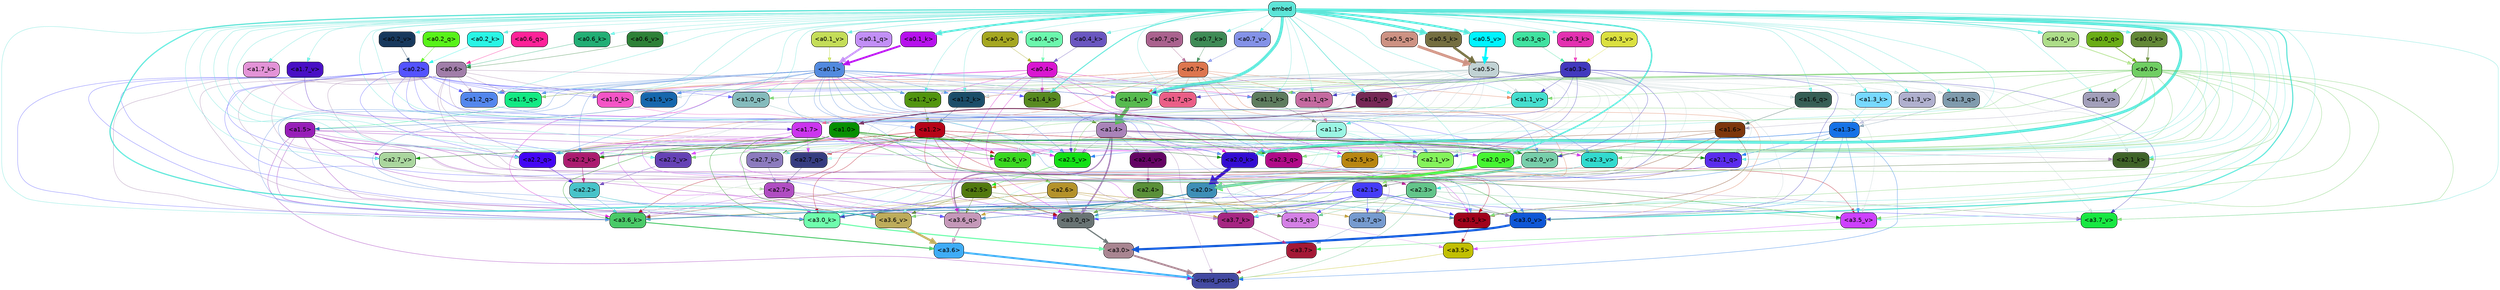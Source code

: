 strict digraph "" {
	graph [bgcolor=transparent,
		layout=dot,
		overlap=false,
		splines=true
	];
	"<a3.7>"	[color=black,
		fillcolor="#a41835",
		fontname=Helvetica,
		shape=box,
		style="filled, rounded"];
	"<resid_post>"	[color=black,
		fillcolor="#434aa2",
		fontname=Helvetica,
		shape=box,
		style="filled, rounded"];
	"<a3.7>" -> "<resid_post>"	[color="#a41835",
		penwidth=0.6239100098609924];
	"<a3.6>"	[color=black,
		fillcolor="#3facf6",
		fontname=Helvetica,
		shape=box,
		style="filled, rounded"];
	"<a3.6>" -> "<resid_post>"	[color="#3facf6",
		penwidth=4.569062113761902];
	"<a3.5>"	[color=black,
		fillcolor="#c1bf02",
		fontname=Helvetica,
		shape=box,
		style="filled, rounded"];
	"<a3.5>" -> "<resid_post>"	[color="#c1bf02",
		penwidth=0.6];
	"<a3.0>"	[color=black,
		fillcolor="#a98591",
		fontname=Helvetica,
		shape=box,
		style="filled, rounded"];
	"<a3.0>" -> "<resid_post>"	[color="#a98591",
		penwidth=4.283544182777405];
	"<a2.3>"	[color=black,
		fillcolor="#63c58a",
		fontname=Helvetica,
		shape=box,
		style="filled, rounded"];
	"<a2.3>" -> "<resid_post>"	[color="#63c58a",
		penwidth=0.6];
	"<a3.7_q>"	[color=black,
		fillcolor="#769bcf",
		fontname=Helvetica,
		shape=box,
		style="filled, rounded"];
	"<a2.3>" -> "<a3.7_q>"	[color="#63c58a",
		penwidth=0.6];
	"<a3.6_q>"	[color=black,
		fillcolor="#c598b9",
		fontname=Helvetica,
		shape=box,
		style="filled, rounded"];
	"<a2.3>" -> "<a3.6_q>"	[color="#63c58a",
		penwidth=0.6];
	"<a3.5_q>"	[color=black,
		fillcolor="#d480e5",
		fontname=Helvetica,
		shape=box,
		style="filled, rounded"];
	"<a2.3>" -> "<a3.5_q>"	[color="#63c58a",
		penwidth=0.6];
	"<a3.0_q>"	[color=black,
		fillcolor="#697474",
		fontname=Helvetica,
		shape=box,
		style="filled, rounded"];
	"<a2.3>" -> "<a3.0_q>"	[color="#63c58a",
		penwidth=0.6];
	"<a3.0_k>"	[color=black,
		fillcolor="#6efead",
		fontname=Helvetica,
		shape=box,
		style="filled, rounded"];
	"<a2.3>" -> "<a3.0_k>"	[color="#63c58a",
		penwidth=0.6];
	"<a3.6_v>"	[color=black,
		fillcolor="#bdac5b",
		fontname=Helvetica,
		shape=box,
		style="filled, rounded"];
	"<a2.3>" -> "<a3.6_v>"	[color="#63c58a",
		penwidth=0.6];
	"<a3.5_v>"	[color=black,
		fillcolor="#cd41fe",
		fontname=Helvetica,
		shape=box,
		style="filled, rounded"];
	"<a2.3>" -> "<a3.5_v>"	[color="#63c58a",
		penwidth=0.6];
	"<a3.0_v>"	[color=black,
		fillcolor="#0f57d6",
		fontname=Helvetica,
		shape=box,
		style="filled, rounded"];
	"<a2.3>" -> "<a3.0_v>"	[color="#63c58a",
		penwidth=0.6];
	"<a1.5>"	[color=black,
		fillcolor="#971eb8",
		fontname=Helvetica,
		shape=box,
		style="filled, rounded"];
	"<a1.5>" -> "<resid_post>"	[color="#971eb8",
		penwidth=0.6];
	"<a1.5>" -> "<a3.6_q>"	[color="#971eb8",
		penwidth=0.6];
	"<a1.5>" -> "<a3.5_q>"	[color="#971eb8",
		penwidth=0.6];
	"<a1.5>" -> "<a3.0_q>"	[color="#971eb8",
		penwidth=0.6];
	"<a3.6_k>"	[color=black,
		fillcolor="#4aca68",
		fontname=Helvetica,
		shape=box,
		style="filled, rounded"];
	"<a1.5>" -> "<a3.6_k>"	[color="#971eb8",
		penwidth=0.6];
	"<a1.5>" -> "<a3.0_k>"	[color="#971eb8",
		penwidth=0.6];
	"<a2.2_q>"	[color=black,
		fillcolor="#4307f4",
		fontname=Helvetica,
		shape=box,
		style="filled, rounded"];
	"<a1.5>" -> "<a2.2_q>"	[color="#971eb8",
		penwidth=0.6];
	"<a2.7_v>"	[color=black,
		fillcolor="#aad69e",
		fontname=Helvetica,
		shape=box,
		style="filled, rounded"];
	"<a1.5>" -> "<a2.7_v>"	[color="#971eb8",
		penwidth=0.6];
	"<a2.6_v>"	[color=black,
		fillcolor="#39d720",
		fontname=Helvetica,
		shape=box,
		style="filled, rounded"];
	"<a1.5>" -> "<a2.6_v>"	[color="#971eb8",
		penwidth=0.6];
	"<a2.1_v>"	[color=black,
		fillcolor="#84f35b",
		fontname=Helvetica,
		shape=box,
		style="filled, rounded"];
	"<a1.5>" -> "<a2.1_v>"	[color="#971eb8",
		penwidth=0.6];
	"<a1.4>"	[color=black,
		fillcolor="#a983b9",
		fontname=Helvetica,
		shape=box,
		style="filled, rounded"];
	"<a1.4>" -> "<resid_post>"	[color="#a983b9",
		penwidth=0.6];
	"<a1.4>" -> "<a3.7_q>"	[color="#a983b9",
		penwidth=0.6];
	"<a1.4>" -> "<a3.6_q>"	[color="#a983b9",
		penwidth=2.7536282539367676];
	"<a1.4>" -> "<a3.5_q>"	[color="#a983b9",
		penwidth=0.6];
	"<a1.4>" -> "<a3.0_q>"	[color="#a983b9",
		penwidth=3.3369133472442627];
	"<a2.3_q>"	[color=black,
		fillcolor="#b00a88",
		fontname=Helvetica,
		shape=box,
		style="filled, rounded"];
	"<a1.4>" -> "<a2.3_q>"	[color="#a983b9",
		penwidth=0.6];
	"<a1.4>" -> "<a2.2_q>"	[color="#a983b9",
		penwidth=0.6];
	"<a2.1_q>"	[color=black,
		fillcolor="#5a2ced",
		fontname=Helvetica,
		shape=box,
		style="filled, rounded"];
	"<a1.4>" -> "<a2.1_q>"	[color="#a983b9",
		penwidth=0.6];
	"<a2.0_q>"	[color=black,
		fillcolor="#45f531",
		fontname=Helvetica,
		shape=box,
		style="filled, rounded"];
	"<a1.4>" -> "<a2.0_q>"	[color="#a983b9",
		penwidth=0.6];
	"<a2.1_k>"	[color=black,
		fillcolor="#3f6328",
		fontname=Helvetica,
		shape=box,
		style="filled, rounded"];
	"<a1.4>" -> "<a2.1_k>"	[color="#a983b9",
		penwidth=0.6];
	"<a1.4>" -> "<a2.7_v>"	[color="#a983b9",
		penwidth=0.6];
	"<a1.4>" -> "<a2.6_v>"	[color="#a983b9",
		penwidth=0.6];
	"<a2.5_v>"	[color=black,
		fillcolor="#12e015",
		fontname=Helvetica,
		shape=box,
		style="filled, rounded"];
	"<a1.4>" -> "<a2.5_v>"	[color="#a983b9",
		penwidth=0.6];
	"<a2.4_v>"	[color=black,
		fillcolor="#640564",
		fontname=Helvetica,
		shape=box,
		style="filled, rounded"];
	"<a1.4>" -> "<a2.4_v>"	[color="#a983b9",
		penwidth=0.6];
	"<a1.4>" -> "<a2.1_v>"	[color="#a983b9",
		penwidth=0.6];
	"<a2.0_v>"	[color=black,
		fillcolor="#77ceaa",
		fontname=Helvetica,
		shape=box,
		style="filled, rounded"];
	"<a1.4>" -> "<a2.0_v>"	[color="#a983b9",
		penwidth=2.2818827629089355];
	"<a1.3>"	[color=black,
		fillcolor="#1672e6",
		fontname=Helvetica,
		shape=box,
		style="filled, rounded"];
	"<a1.3>" -> "<resid_post>"	[color="#1672e6",
		penwidth=0.6];
	"<a1.3>" -> "<a3.6_v>"	[color="#1672e6",
		penwidth=0.6];
	"<a1.3>" -> "<a3.5_v>"	[color="#1672e6",
		penwidth=0.6];
	"<a1.3>" -> "<a3.0_v>"	[color="#1672e6",
		penwidth=0.6];
	"<a1.3>" -> "<a2.2_q>"	[color="#1672e6",
		penwidth=0.6];
	"<a1.3>" -> "<a2.1_q>"	[color="#1672e6",
		penwidth=0.6];
	"<a2.2_k>"	[color=black,
		fillcolor="#ab1c6f",
		fontname=Helvetica,
		shape=box,
		style="filled, rounded"];
	"<a1.3>" -> "<a2.2_k>"	[color="#1672e6",
		penwidth=0.6];
	"<a1.3>" -> "<a2.5_v>"	[color="#1672e6",
		penwidth=0.6];
	"<a3.7_q>" -> "<a3.7>"	[color="#769bcf",
		penwidth=0.6];
	"<a3.6_q>" -> "<a3.6>"	[color="#c598b9",
		penwidth=2.0344843566417694];
	"<a3.5_q>" -> "<a3.5>"	[color="#d480e5",
		penwidth=0.6];
	"<a3.0_q>" -> "<a3.0>"	[color="#697474",
		penwidth=2.863015294075012];
	"<a3.7_k>"	[color=black,
		fillcolor="#a62682",
		fontname=Helvetica,
		shape=box,
		style="filled, rounded"];
	"<a3.7_k>" -> "<a3.7>"	[color="#a62682",
		penwidth=0.6];
	"<a3.6_k>" -> "<a3.6>"	[color="#4aca68",
		penwidth=2.1770318150520325];
	"<a3.5_k>"	[color=black,
		fillcolor="#a0031c",
		fontname=Helvetica,
		shape=box,
		style="filled, rounded"];
	"<a3.5_k>" -> "<a3.5>"	[color="#a0031c",
		penwidth=0.6];
	"<a3.0_k>" -> "<a3.0>"	[color="#6efead",
		penwidth=2.6323853135108948];
	"<a3.7_v>"	[color=black,
		fillcolor="#18e742",
		fontname=Helvetica,
		shape=box,
		style="filled, rounded"];
	"<a3.7_v>" -> "<a3.7>"	[color="#18e742",
		penwidth=0.6];
	"<a3.6_v>" -> "<a3.6>"	[color="#bdac5b",
		penwidth=4.972373723983765];
	"<a3.5_v>" -> "<a3.5>"	[color="#cd41fe",
		penwidth=0.6];
	"<a3.0_v>" -> "<a3.0>"	[color="#0f57d6",
		penwidth=5.1638524532318115];
	"<a2.6>"	[color=black,
		fillcolor="#b4922a",
		fontname=Helvetica,
		shape=box,
		style="filled, rounded"];
	"<a2.6>" -> "<a3.7_q>"	[color="#b4922a",
		penwidth=0.6];
	"<a2.6>" -> "<a3.6_q>"	[color="#b4922a",
		penwidth=0.6];
	"<a2.6>" -> "<a3.0_q>"	[color="#b4922a",
		penwidth=0.6];
	"<a2.6>" -> "<a3.7_k>"	[color="#b4922a",
		penwidth=0.6];
	"<a2.6>" -> "<a3.6_k>"	[color="#b4922a",
		penwidth=0.6];
	"<a2.6>" -> "<a3.5_k>"	[color="#b4922a",
		penwidth=0.6];
	"<a2.6>" -> "<a3.0_k>"	[color="#b4922a",
		penwidth=0.6];
	"<a2.1>"	[color=black,
		fillcolor="#453cf8",
		fontname=Helvetica,
		shape=box,
		style="filled, rounded"];
	"<a2.1>" -> "<a3.7_q>"	[color="#453cf8",
		penwidth=0.6];
	"<a2.1>" -> "<a3.6_q>"	[color="#453cf8",
		penwidth=0.6];
	"<a2.1>" -> "<a3.5_q>"	[color="#453cf8",
		penwidth=0.6];
	"<a2.1>" -> "<a3.0_q>"	[color="#453cf8",
		penwidth=0.6];
	"<a2.1>" -> "<a3.7_k>"	[color="#453cf8",
		penwidth=0.6];
	"<a2.1>" -> "<a3.6_k>"	[color="#453cf8",
		penwidth=0.6];
	"<a2.1>" -> "<a3.5_k>"	[color="#453cf8",
		penwidth=0.6];
	"<a2.1>" -> "<a3.0_k>"	[color="#453cf8",
		penwidth=0.6];
	"<a2.1>" -> "<a3.7_v>"	[color="#453cf8",
		penwidth=0.6];
	"<a2.1>" -> "<a3.6_v>"	[color="#453cf8",
		penwidth=0.6];
	"<a2.1>" -> "<a3.0_v>"	[color="#453cf8",
		penwidth=0.6];
	"<a2.7>"	[color=black,
		fillcolor="#b04dc2",
		fontname=Helvetica,
		shape=box,
		style="filled, rounded"];
	"<a2.7>" -> "<a3.6_q>"	[color="#b04dc2",
		penwidth=0.6];
	"<a2.7>" -> "<a3.0_q>"	[color="#b04dc2",
		penwidth=0.6];
	"<a2.7>" -> "<a3.6_k>"	[color="#b04dc2",
		penwidth=0.6];
	"<a2.7>" -> "<a3.0_k>"	[color="#b04dc2",
		penwidth=0.6];
	"<a2.7>" -> "<a3.6_v>"	[color="#b04dc2",
		penwidth=0.6];
	"<a2.5>"	[color=black,
		fillcolor="#51790e",
		fontname=Helvetica,
		shape=box,
		style="filled, rounded"];
	"<a2.5>" -> "<a3.6_q>"	[color="#51790e",
		penwidth=0.6];
	"<a2.5>" -> "<a3.0_q>"	[color="#51790e",
		penwidth=0.6];
	"<a2.5>" -> "<a3.0_k>"	[color="#51790e",
		penwidth=0.6];
	"<a2.5>" -> "<a3.6_v>"	[color="#51790e",
		penwidth=0.6];
	"<a2.5>" -> "<a3.0_v>"	[color="#51790e",
		penwidth=0.6];
	"<a2.0>"	[color=black,
		fillcolor="#3e8fb7",
		fontname=Helvetica,
		shape=box,
		style="filled, rounded"];
	"<a2.0>" -> "<a3.6_q>"	[color="#3e8fb7",
		penwidth=0.6];
	"<a2.0>" -> "<a3.0_q>"	[color="#3e8fb7",
		penwidth=0.6];
	"<a2.0>" -> "<a3.7_k>"	[color="#3e8fb7",
		penwidth=0.6];
	"<a2.0>" -> "<a3.6_k>"	[color="#3e8fb7",
		penwidth=1.7047871947288513];
	"<a2.0>" -> "<a3.5_k>"	[color="#3e8fb7",
		penwidth=0.6];
	"<a2.0>" -> "<a3.0_k>"	[color="#3e8fb7",
		penwidth=2.239806979894638];
	"<a1.1>"	[color=black,
		fillcolor="#9af5e3",
		fontname=Helvetica,
		shape=box,
		style="filled, rounded"];
	"<a1.1>" -> "<a3.6_q>"	[color="#9af5e3",
		penwidth=0.6];
	"<a1.1>" -> "<a3.0_q>"	[color="#9af5e3",
		penwidth=0.6];
	"<a1.1>" -> "<a3.0_k>"	[color="#9af5e3",
		penwidth=0.6];
	"<a1.1>" -> "<a3.6_v>"	[color="#9af5e3",
		penwidth=0.6];
	"<a2.7_q>"	[color=black,
		fillcolor="#363c80",
		fontname=Helvetica,
		shape=box,
		style="filled, rounded"];
	"<a1.1>" -> "<a2.7_q>"	[color="#9af5e3",
		penwidth=0.6];
	"<a2.5_k>"	[color=black,
		fillcolor="#b88611",
		fontname=Helvetica,
		shape=box,
		style="filled, rounded"];
	"<a1.1>" -> "<a2.5_k>"	[color="#9af5e3",
		penwidth=0.6];
	"<a2.0_k>"	[color=black,
		fillcolor="#330dd2",
		fontname=Helvetica,
		shape=box,
		style="filled, rounded"];
	"<a1.1>" -> "<a2.0_k>"	[color="#9af5e3",
		penwidth=0.6];
	"<a1.1>" -> "<a2.6_v>"	[color="#9af5e3",
		penwidth=0.6];
	"<a2.2_v>"	[color=black,
		fillcolor="#6542b5",
		fontname=Helvetica,
		shape=box,
		style="filled, rounded"];
	"<a1.1>" -> "<a2.2_v>"	[color="#9af5e3",
		penwidth=0.6];
	"<a1.1>" -> "<a2.1_v>"	[color="#9af5e3",
		penwidth=0.6];
	"<a1.1>" -> "<a2.0_v>"	[color="#9af5e3",
		penwidth=0.6];
	"<a0.4>"	[color=black,
		fillcolor="#d916d1",
		fontname=Helvetica,
		shape=box,
		style="filled, rounded"];
	"<a0.4>" -> "<a3.6_q>"	[color="#d916d1",
		penwidth=0.6];
	"<a0.4>" -> "<a3.0_q>"	[color="#d916d1",
		penwidth=0.6];
	"<a0.4>" -> "<a3.6_k>"	[color="#d916d1",
		penwidth=0.6];
	"<a0.4>" -> "<a2.5_k>"	[color="#d916d1",
		penwidth=0.6];
	"<a0.4>" -> "<a2.0_k>"	[color="#d916d1",
		penwidth=0.6];
	"<a1.4_k>"	[color=black,
		fillcolor="#588a20",
		fontname=Helvetica,
		shape=box,
		style="filled, rounded"];
	"<a0.4>" -> "<a1.4_k>"	[color="#d916d1",
		penwidth=0.6];
	"<a1.1_k>"	[color=black,
		fillcolor="#5e7c5e",
		fontname=Helvetica,
		shape=box,
		style="filled, rounded"];
	"<a0.4>" -> "<a1.1_k>"	[color="#d916d1",
		penwidth=0.6];
	"<a1.0_k>"	[color=black,
		fillcolor="#f454c6",
		fontname=Helvetica,
		shape=box,
		style="filled, rounded"];
	"<a0.4>" -> "<a1.0_k>"	[color="#d916d1",
		penwidth=0.6];
	"<a1.4_v>"	[color=black,
		fillcolor="#57bb4f",
		fontname=Helvetica,
		shape=box,
		style="filled, rounded"];
	"<a0.4>" -> "<a1.4_v>"	[color="#d916d1",
		penwidth=0.6];
	"<a1.2_v>"	[color=black,
		fillcolor="#52950f",
		fontname=Helvetica,
		shape=box,
		style="filled, rounded"];
	"<a0.4>" -> "<a1.2_v>"	[color="#d916d1",
		penwidth=0.6];
	"<a0.2>"	[color=black,
		fillcolor="#5453ff",
		fontname=Helvetica,
		shape=box,
		style="filled, rounded"];
	"<a0.2>" -> "<a3.6_q>"	[color="#5453ff",
		penwidth=0.6];
	"<a0.2>" -> "<a3.0_q>"	[color="#5453ff",
		penwidth=0.6];
	"<a0.2>" -> "<a3.6_k>"	[color="#5453ff",
		penwidth=0.6];
	"<a0.2>" -> "<a3.0_k>"	[color="#5453ff",
		penwidth=0.6];
	"<a0.2>" -> "<a2.2_q>"	[color="#5453ff",
		penwidth=0.6];
	"<a0.2>" -> "<a2.2_k>"	[color="#5453ff",
		penwidth=0.6];
	"<a0.2>" -> "<a2.0_k>"	[color="#5453ff",
		penwidth=0.6];
	"<a0.2>" -> "<a2.7_v>"	[color="#5453ff",
		penwidth=0.6];
	"<a0.2>" -> "<a2.1_v>"	[color="#5453ff",
		penwidth=0.6];
	"<a0.2>" -> "<a2.0_v>"	[color="#5453ff",
		penwidth=0.6];
	"<a1.5_q>"	[color=black,
		fillcolor="#13e984",
		fontname=Helvetica,
		shape=box,
		style="filled, rounded"];
	"<a0.2>" -> "<a1.5_q>"	[color="#5453ff",
		penwidth=0.6];
	"<a1.2_q>"	[color=black,
		fillcolor="#5387ed",
		fontname=Helvetica,
		shape=box,
		style="filled, rounded"];
	"<a0.2>" -> "<a1.2_q>"	[color="#5453ff",
		penwidth=0.6];
	"<a1.0_q>"	[color=black,
		fillcolor="#84bbbc",
		fontname=Helvetica,
		shape=box,
		style="filled, rounded"];
	"<a0.2>" -> "<a1.0_q>"	[color="#5453ff",
		penwidth=0.6];
	"<a0.2>" -> "<a1.4_k>"	[color="#5453ff",
		penwidth=0.6];
	"<a0.2>" -> "<a1.0_k>"	[color="#5453ff",
		penwidth=0.6];
	"<a0.2>" -> "<a1.4_v>"	[color="#5453ff",
		penwidth=0.6];
	"<a2.4>"	[color=black,
		fillcolor="#5a9039",
		fontname=Helvetica,
		shape=box,
		style="filled, rounded"];
	"<a2.4>" -> "<a3.5_q>"	[color="#5a9039",
		penwidth=0.6];
	"<a2.4>" -> "<a3.0_q>"	[color="#5a9039",
		penwidth=0.6];
	"<a1.2>"	[color=black,
		fillcolor="#b60418",
		fontname=Helvetica,
		shape=box,
		style="filled, rounded"];
	"<a1.2>" -> "<a3.0_q>"	[color="#b60418",
		penwidth=0.6];
	"<a1.2>" -> "<a3.6_k>"	[color="#b60418",
		penwidth=0.6];
	"<a1.2>" -> "<a3.5_k>"	[color="#b60418",
		penwidth=0.6];
	"<a1.2>" -> "<a3.0_k>"	[color="#b60418",
		penwidth=0.6];
	"<a1.2>" -> "<a3.5_v>"	[color="#b60418",
		penwidth=0.6];
	"<a1.2>" -> "<a2.7_q>"	[color="#b60418",
		penwidth=0.6];
	"<a1.2>" -> "<a2.2_q>"	[color="#b60418",
		penwidth=0.6];
	"<a1.2>" -> "<a2.2_k>"	[color="#b60418",
		penwidth=0.6];
	"<a1.2>" -> "<a2.6_v>"	[color="#b60418",
		penwidth=0.6];
	"<a1.2>" -> "<a2.5_v>"	[color="#b60418",
		penwidth=0.6];
	"<a2.3_v>"	[color=black,
		fillcolor="#32dace",
		fontname=Helvetica,
		shape=box,
		style="filled, rounded"];
	"<a1.2>" -> "<a2.3_v>"	[color="#b60418",
		penwidth=0.6];
	"<a1.2>" -> "<a2.0_v>"	[color="#b60418",
		penwidth=0.6];
	"<a1.7>"	[color=black,
		fillcolor="#cb35ee",
		fontname=Helvetica,
		shape=box,
		style="filled, rounded"];
	"<a1.7>" -> "<a3.7_k>"	[color="#cb35ee",
		penwidth=0.6];
	"<a1.7>" -> "<a3.5_k>"	[color="#cb35ee",
		penwidth=0.6];
	"<a1.7>" -> "<a3.6_v>"	[color="#cb35ee",
		penwidth=0.6];
	"<a1.7>" -> "<a2.7_q>"	[color="#cb35ee",
		penwidth=0.6];
	"<a1.7>" -> "<a2.2_q>"	[color="#cb35ee",
		penwidth=0.6];
	"<a1.7>" -> "<a2.0_q>"	[color="#cb35ee",
		penwidth=0.6];
	"<a1.7>" -> "<a2.2_k>"	[color="#cb35ee",
		penwidth=0.6];
	"<a1.7>" -> "<a2.0_k>"	[color="#cb35ee",
		penwidth=0.6];
	"<a1.7>" -> "<a2.5_v>"	[color="#cb35ee",
		penwidth=0.6];
	"<a1.7>" -> "<a2.3_v>"	[color="#cb35ee",
		penwidth=0.6];
	"<a1.7>" -> "<a2.2_v>"	[color="#cb35ee",
		penwidth=0.6];
	"<a0.7>"	[color=black,
		fillcolor="#dd764f",
		fontname=Helvetica,
		shape=box,
		style="filled, rounded"];
	"<a0.7>" -> "<a3.7_k>"	[color="#dd764f",
		penwidth=0.6];
	"<a0.7>" -> "<a3.0_v>"	[color="#dd764f",
		penwidth=0.6];
	"<a0.7>" -> "<a2.3_q>"	[color="#dd764f",
		penwidth=0.6];
	"<a0.7>" -> "<a2.2_q>"	[color="#dd764f",
		penwidth=0.6];
	"<a1.7_q>"	[color=black,
		fillcolor="#ea5e87",
		fontname=Helvetica,
		shape=box,
		style="filled, rounded"];
	"<a0.7>" -> "<a1.7_q>"	[color="#dd764f",
		penwidth=0.6];
	"<a0.7>" -> "<a1.5_q>"	[color="#dd764f",
		penwidth=0.6];
	"<a1.1_q>"	[color=black,
		fillcolor="#c56aa0",
		fontname=Helvetica,
		shape=box,
		style="filled, rounded"];
	"<a0.7>" -> "<a1.1_q>"	[color="#dd764f",
		penwidth=0.6];
	"<a1.2_k>"	[color=black,
		fillcolor="#1b4d69",
		fontname=Helvetica,
		shape=box,
		style="filled, rounded"];
	"<a0.7>" -> "<a1.2_k>"	[color="#dd764f",
		penwidth=0.6];
	"<a0.7>" -> "<a1.0_k>"	[color="#dd764f",
		penwidth=0.6];
	"<a0.7>" -> "<a1.4_v>"	[color="#dd764f",
		penwidth=0.6];
	"<a1.1_v>"	[color=black,
		fillcolor="#45dece",
		fontname=Helvetica,
		shape=box,
		style="filled, rounded"];
	"<a0.7>" -> "<a1.1_v>"	[color="#dd764f",
		penwidth=0.6];
	"<a0.6>"	[color=black,
		fillcolor="#a17ea9",
		fontname=Helvetica,
		shape=box,
		style="filled, rounded"];
	"<a0.6>" -> "<a3.7_k>"	[color="#a17ea9",
		penwidth=0.6];
	"<a0.6>" -> "<a3.6_k>"	[color="#a17ea9",
		penwidth=0.6];
	"<a0.6>" -> "<a3.0_k>"	[color="#a17ea9",
		penwidth=0.6];
	"<a0.6>" -> "<a3.7_v>"	[color="#a17ea9",
		penwidth=0.6];
	"<a0.6>" -> "<a3.6_v>"	[color="#a17ea9",
		penwidth=0.6];
	"<a0.6>" -> "<a3.0_v>"	[color="#a17ea9",
		penwidth=0.6];
	"<a0.6>" -> "<a2.3_q>"	[color="#a17ea9",
		penwidth=0.6];
	"<a0.6>" -> "<a2.2_q>"	[color="#a17ea9",
		penwidth=0.6];
	"<a0.6>" -> "<a1.5_q>"	[color="#a17ea9",
		penwidth=0.6];
	"<a0.6>" -> "<a1.2_q>"	[color="#a17ea9",
		penwidth=0.6];
	"<a0.6>" -> "<a1.0_k>"	[color="#a17ea9",
		penwidth=0.6];
	"<a0.6>" -> "<a1.4_v>"	[color="#a17ea9",
		penwidth=0.6];
	embed	[color=black,
		fillcolor="#5de5d8",
		fontname=Helvetica,
		shape=box,
		style="filled, rounded"];
	embed -> "<a3.7_k>"	[color="#5de5d8",
		penwidth=0.6];
	embed -> "<a3.6_k>"	[color="#5de5d8",
		penwidth=0.6];
	embed -> "<a3.5_k>"	[color="#5de5d8",
		penwidth=0.6];
	embed -> "<a3.0_k>"	[color="#5de5d8",
		penwidth=0.6];
	embed -> "<a3.7_v>"	[color="#5de5d8",
		penwidth=0.6];
	embed -> "<a3.6_v>"	[color="#5de5d8",
		penwidth=2.7369276881217957];
	embed -> "<a3.5_v>"	[color="#5de5d8",
		penwidth=0.6];
	embed -> "<a3.0_v>"	[color="#5de5d8",
		penwidth=2.5778204202651978];
	embed -> "<a2.7_q>"	[color="#5de5d8",
		penwidth=0.6];
	embed -> "<a2.3_q>"	[color="#5de5d8",
		penwidth=0.6];
	embed -> "<a2.2_q>"	[color="#5de5d8",
		penwidth=0.6];
	embed -> "<a2.1_q>"	[color="#5de5d8",
		penwidth=0.6];
	embed -> "<a2.0_q>"	[color="#5de5d8",
		penwidth=3.459219217300415];
	embed -> "<a2.5_k>"	[color="#5de5d8",
		penwidth=0.6];
	embed -> "<a2.2_k>"	[color="#5de5d8",
		penwidth=0.6363201141357422];
	embed -> "<a2.1_k>"	[color="#5de5d8",
		penwidth=0.6];
	embed -> "<a2.0_k>"	[color="#5de5d8",
		penwidth=6.407642982900143];
	embed -> "<a2.7_v>"	[color="#5de5d8",
		penwidth=0.6];
	embed -> "<a2.6_v>"	[color="#5de5d8",
		penwidth=0.6];
	embed -> "<a2.5_v>"	[color="#5de5d8",
		penwidth=0.6];
	embed -> "<a2.3_v>"	[color="#5de5d8",
		penwidth=0.6];
	embed -> "<a2.2_v>"	[color="#5de5d8",
		penwidth=0.6175012588500977];
	embed -> "<a2.1_v>"	[color="#5de5d8",
		penwidth=0.6];
	embed -> "<a2.0_v>"	[color="#5de5d8",
		penwidth=0.6];
	embed -> "<a1.7_q>"	[color="#5de5d8",
		penwidth=0.6];
	"<a1.6_q>"	[color=black,
		fillcolor="#365e55",
		fontname=Helvetica,
		shape=box,
		style="filled, rounded"];
	embed -> "<a1.6_q>"	[color="#5de5d8",
		penwidth=0.6];
	embed -> "<a1.5_q>"	[color="#5de5d8",
		penwidth=0.6186923980712891];
	"<a1.3_q>"	[color=black,
		fillcolor="#7f9bad",
		fontname=Helvetica,
		shape=box,
		style="filled, rounded"];
	embed -> "<a1.3_q>"	[color="#5de5d8",
		penwidth=0.6];
	embed -> "<a1.2_q>"	[color="#5de5d8",
		penwidth=0.6];
	embed -> "<a1.1_q>"	[color="#5de5d8",
		penwidth=0.6];
	embed -> "<a1.0_q>"	[color="#5de5d8",
		penwidth=0.6];
	"<a1.7_k>"	[color=black,
		fillcolor="#e393d7",
		fontname=Helvetica,
		shape=box,
		style="filled, rounded"];
	embed -> "<a1.7_k>"	[color="#5de5d8",
		penwidth=0.6];
	embed -> "<a1.4_k>"	[color="#5de5d8",
		penwidth=2.1454997062683105];
	"<a1.3_k>"	[color=black,
		fillcolor="#77d9ff",
		fontname=Helvetica,
		shape=box,
		style="filled, rounded"];
	embed -> "<a1.3_k>"	[color="#5de5d8",
		penwidth=0.6];
	embed -> "<a1.2_k>"	[color="#5de5d8",
		penwidth=0.6];
	embed -> "<a1.1_k>"	[color="#5de5d8",
		penwidth=0.6];
	embed -> "<a1.0_k>"	[color="#5de5d8",
		penwidth=0.6];
	"<a1.7_v>"	[color=black,
		fillcolor="#490fc5",
		fontname=Helvetica,
		shape=box,
		style="filled, rounded"];
	embed -> "<a1.7_v>"	[color="#5de5d8",
		penwidth=0.6];
	"<a1.6_v>"	[color=black,
		fillcolor="#a29fba",
		fontname=Helvetica,
		shape=box,
		style="filled, rounded"];
	embed -> "<a1.6_v>"	[color="#5de5d8",
		penwidth=0.6];
	"<a1.5_v>"	[color=black,
		fillcolor="#1667ad",
		fontname=Helvetica,
		shape=box,
		style="filled, rounded"];
	embed -> "<a1.5_v>"	[color="#5de5d8",
		penwidth=0.6];
	embed -> "<a1.4_v>"	[color="#5de5d8",
		penwidth=6.860090345144272];
	"<a1.3_v>"	[color=black,
		fillcolor="#b0b0ce",
		fontname=Helvetica,
		shape=box,
		style="filled, rounded"];
	embed -> "<a1.3_v>"	[color="#5de5d8",
		penwidth=0.6];
	embed -> "<a1.2_v>"	[color="#5de5d8",
		penwidth=0.6];
	embed -> "<a1.1_v>"	[color="#5de5d8",
		penwidth=0.6];
	"<a1.0_v>"	[color=black,
		fillcolor="#762856",
		fontname=Helvetica,
		shape=box,
		style="filled, rounded"];
	embed -> "<a1.0_v>"	[color="#5de5d8",
		penwidth=1.2940821647644043];
	"<a0.7_k>"	[color=black,
		fillcolor="#3e8b56",
		fontname=Helvetica,
		shape=box,
		style="filled, rounded"];
	embed -> "<a0.7_k>"	[color="#5de5d8",
		penwidth=0.6];
	"<a0.6_k>"	[color=black,
		fillcolor="#22ae75",
		fontname=Helvetica,
		shape=box,
		style="filled, rounded"];
	embed -> "<a0.6_k>"	[color="#5de5d8",
		penwidth=0.6];
	"<a0.5_k>"	[color=black,
		fillcolor="#746e40",
		fontname=Helvetica,
		shape=box,
		style="filled, rounded"];
	embed -> "<a0.5_k>"	[color="#5de5d8",
		penwidth=5.6277079582214355];
	"<a0.4_k>"	[color=black,
		fillcolor="#6a56c0",
		fontname=Helvetica,
		shape=box,
		style="filled, rounded"];
	embed -> "<a0.4_k>"	[color="#5de5d8",
		penwidth=0.6];
	"<a0.3_k>"	[color=black,
		fillcolor="#e330b0",
		fontname=Helvetica,
		shape=box,
		style="filled, rounded"];
	embed -> "<a0.3_k>"	[color="#5de5d8",
		penwidth=0.6];
	"<a0.2_k>"	[color=black,
		fillcolor="#29f5e5",
		fontname=Helvetica,
		shape=box,
		style="filled, rounded"];
	embed -> "<a0.2_k>"	[color="#5de5d8",
		penwidth=0.6036472320556641];
	"<a0.1_k>"	[color=black,
		fillcolor="#b611ec",
		fontname=Helvetica,
		shape=box,
		style="filled, rounded"];
	embed -> "<a0.1_k>"	[color="#5de5d8",
		penwidth=4.451653957366943];
	"<a0.0_k>"	[color=black,
		fillcolor="#638837",
		fontname=Helvetica,
		shape=box,
		style="filled, rounded"];
	embed -> "<a0.0_k>"	[color="#5de5d8",
		penwidth=1.1249923706054688];
	"<a0.7_v>"	[color=black,
		fillcolor="#8492e7",
		fontname=Helvetica,
		shape=box,
		style="filled, rounded"];
	embed -> "<a0.7_v>"	[color="#5de5d8",
		penwidth=0.6];
	"<a0.6_v>"	[color=black,
		fillcolor="#2d8137",
		fontname=Helvetica,
		shape=box,
		style="filled, rounded"];
	embed -> "<a0.6_v>"	[color="#5de5d8",
		penwidth=0.6];
	"<a0.5_v>"	[color=black,
		fillcolor="#00f3ff",
		fontname=Helvetica,
		shape=box,
		style="filled, rounded"];
	embed -> "<a0.5_v>"	[color="#5de5d8",
		penwidth=4.899768829345703];
	"<a0.4_v>"	[color=black,
		fillcolor="#a5a721",
		fontname=Helvetica,
		shape=box,
		style="filled, rounded"];
	embed -> "<a0.4_v>"	[color="#5de5d8",
		penwidth=0.6];
	"<a0.3_v>"	[color=black,
		fillcolor="#dbe040",
		fontname=Helvetica,
		shape=box,
		style="filled, rounded"];
	embed -> "<a0.3_v>"	[color="#5de5d8",
		penwidth=0.6];
	"<a0.2_v>"	[color=black,
		fillcolor="#17385c",
		fontname=Helvetica,
		shape=box,
		style="filled, rounded"];
	embed -> "<a0.2_v>"	[color="#5de5d8",
		penwidth=0.6];
	"<a0.1_v>"	[color=black,
		fillcolor="#c4dd58",
		fontname=Helvetica,
		shape=box,
		style="filled, rounded"];
	embed -> "<a0.1_v>"	[color="#5de5d8",
		penwidth=0.8765974044799805];
	"<a0.0_v>"	[color=black,
		fillcolor="#addd89",
		fontname=Helvetica,
		shape=box,
		style="filled, rounded"];
	embed -> "<a0.0_v>"	[color="#5de5d8",
		penwidth=1.6807727813720703];
	"<a2.2>"	[color=black,
		fillcolor="#48c3c9",
		fontname=Helvetica,
		shape=box,
		style="filled, rounded"];
	"<a2.2>" -> "<a3.6_k>"	[color="#48c3c9",
		penwidth=0.6];
	"<a2.2>" -> "<a3.0_k>"	[color="#48c3c9",
		penwidth=0.6];
	"<a2.2>" -> "<a3.6_v>"	[color="#48c3c9",
		penwidth=0.6];
	"<a1.6>"	[color=black,
		fillcolor="#7d360c",
		fontname=Helvetica,
		shape=box,
		style="filled, rounded"];
	"<a1.6>" -> "<a3.6_k>"	[color="#7d360c",
		penwidth=0.6];
	"<a1.6>" -> "<a3.5_k>"	[color="#7d360c",
		penwidth=0.6];
	"<a1.6>" -> "<a3.6_v>"	[color="#7d360c",
		penwidth=0.6];
	"<a1.6>" -> "<a2.0_k>"	[color="#7d360c",
		penwidth=0.6];
	"<a1.6>" -> "<a2.0_v>"	[color="#7d360c",
		penwidth=0.6];
	"<a1.0>"	[color=black,
		fillcolor="#078f01",
		fontname=Helvetica,
		shape=box,
		style="filled, rounded"];
	"<a1.0>" -> "<a3.6_k>"	[color="#078f01",
		penwidth=0.6];
	"<a1.0>" -> "<a3.0_k>"	[color="#078f01",
		penwidth=0.6];
	"<a1.0>" -> "<a3.6_v>"	[color="#078f01",
		penwidth=0.6];
	"<a1.0>" -> "<a3.5_v>"	[color="#078f01",
		penwidth=0.6];
	"<a1.0>" -> "<a3.0_v>"	[color="#078f01",
		penwidth=0.6];
	"<a1.0>" -> "<a2.3_q>"	[color="#078f01",
		penwidth=0.6];
	"<a1.0>" -> "<a2.2_q>"	[color="#078f01",
		penwidth=0.6];
	"<a1.0>" -> "<a2.1_q>"	[color="#078f01",
		penwidth=0.6];
	"<a2.7_k>"	[color=black,
		fillcolor="#8c7bbe",
		fontname=Helvetica,
		shape=box,
		style="filled, rounded"];
	"<a1.0>" -> "<a2.7_k>"	[color="#078f01",
		penwidth=0.6];
	"<a1.0>" -> "<a2.2_k>"	[color="#078f01",
		penwidth=0.6];
	"<a1.0>" -> "<a2.0_k>"	[color="#078f01",
		penwidth=0.6];
	"<a1.0>" -> "<a2.7_v>"	[color="#078f01",
		penwidth=0.6];
	"<a1.0>" -> "<a2.6_v>"	[color="#078f01",
		penwidth=0.6];
	"<a1.0>" -> "<a2.0_v>"	[color="#078f01",
		penwidth=1.2978954315185547];
	"<a0.5>"	[color=black,
		fillcolor="#c1d2d4",
		fontname=Helvetica,
		shape=box,
		style="filled, rounded"];
	"<a0.5>" -> "<a3.6_k>"	[color="#c1d2d4",
		penwidth=0.6];
	"<a0.5>" -> "<a3.7_v>"	[color="#c1d2d4",
		penwidth=0.6];
	"<a0.5>" -> "<a3.6_v>"	[color="#c1d2d4",
		penwidth=0.6];
	"<a0.5>" -> "<a3.5_v>"	[color="#c1d2d4",
		penwidth=0.6];
	"<a0.5>" -> "<a3.0_v>"	[color="#c1d2d4",
		penwidth=0.6];
	"<a0.5>" -> "<a2.7_q>"	[color="#c1d2d4",
		penwidth=0.6];
	"<a0.5>" -> "<a2.3_q>"	[color="#c1d2d4",
		penwidth=0.6];
	"<a0.5>" -> "<a2.2_q>"	[color="#c1d2d4",
		penwidth=0.6];
	"<a0.5>" -> "<a2.1_q>"	[color="#c1d2d4",
		penwidth=0.6];
	"<a0.5>" -> "<a2.0_q>"	[color="#c1d2d4",
		penwidth=0.6];
	"<a0.5>" -> "<a2.7_k>"	[color="#c1d2d4",
		penwidth=0.6];
	"<a0.5>" -> "<a2.5_k>"	[color="#c1d2d4",
		penwidth=0.6];
	"<a0.5>" -> "<a2.2_k>"	[color="#c1d2d4",
		penwidth=0.6];
	"<a0.5>" -> "<a2.1_k>"	[color="#c1d2d4",
		penwidth=0.6];
	"<a0.5>" -> "<a2.0_k>"	[color="#c1d2d4",
		penwidth=0.7721366882324219];
	"<a0.5>" -> "<a2.6_v>"	[color="#c1d2d4",
		penwidth=0.6];
	"<a0.5>" -> "<a2.3_v>"	[color="#c1d2d4",
		penwidth=0.6];
	"<a0.5>" -> "<a2.1_v>"	[color="#c1d2d4",
		penwidth=0.6];
	"<a0.5>" -> "<a2.0_v>"	[color="#c1d2d4",
		penwidth=0.6];
	"<a0.5>" -> "<a1.6_q>"	[color="#c1d2d4",
		penwidth=0.6];
	"<a0.5>" -> "<a1.3_q>"	[color="#c1d2d4",
		penwidth=0.6];
	"<a0.5>" -> "<a1.2_q>"	[color="#c1d2d4",
		penwidth=0.6];
	"<a0.5>" -> "<a1.1_q>"	[color="#c1d2d4",
		penwidth=0.6];
	"<a0.5>" -> "<a1.0_q>"	[color="#c1d2d4",
		penwidth=0.6];
	"<a0.5>" -> "<a1.3_k>"	[color="#c1d2d4",
		penwidth=0.6];
	"<a0.5>" -> "<a1.2_k>"	[color="#c1d2d4",
		penwidth=0.6];
	"<a0.5>" -> "<a1.1_k>"	[color="#c1d2d4",
		penwidth=0.6];
	"<a0.5>" -> "<a1.0_k>"	[color="#c1d2d4",
		penwidth=0.6];
	"<a0.5>" -> "<a1.5_v>"	[color="#c1d2d4",
		penwidth=0.6];
	"<a0.5>" -> "<a1.4_v>"	[color="#c1d2d4",
		penwidth=1.0206317901611328];
	"<a0.5>" -> "<a1.3_v>"	[color="#c1d2d4",
		penwidth=0.6];
	"<a0.5>" -> "<a1.2_v>"	[color="#c1d2d4",
		penwidth=0.6];
	"<a0.5>" -> "<a1.1_v>"	[color="#c1d2d4",
		penwidth=0.6];
	"<a0.5>" -> "<a1.0_v>"	[color="#c1d2d4",
		penwidth=0.6];
	"<a0.1>"	[color=black,
		fillcolor="#528adf",
		fontname=Helvetica,
		shape=box,
		style="filled, rounded"];
	"<a0.1>" -> "<a3.6_k>"	[color="#528adf",
		penwidth=0.6];
	"<a0.1>" -> "<a3.5_k>"	[color="#528adf",
		penwidth=0.6];
	"<a0.1>" -> "<a3.0_k>"	[color="#528adf",
		penwidth=0.6];
	"<a0.1>" -> "<a3.6_v>"	[color="#528adf",
		penwidth=0.6];
	"<a0.1>" -> "<a3.0_v>"	[color="#528adf",
		penwidth=0.6];
	"<a0.1>" -> "<a2.3_q>"	[color="#528adf",
		penwidth=0.6];
	"<a0.1>" -> "<a2.2_q>"	[color="#528adf",
		penwidth=0.6];
	"<a0.1>" -> "<a2.2_k>"	[color="#528adf",
		penwidth=0.6];
	"<a0.1>" -> "<a2.0_k>"	[color="#528adf",
		penwidth=0.6];
	"<a0.1>" -> "<a2.5_v>"	[color="#528adf",
		penwidth=0.6];
	"<a0.1>" -> "<a2.3_v>"	[color="#528adf",
		penwidth=0.6];
	"<a0.1>" -> "<a2.1_v>"	[color="#528adf",
		penwidth=0.6];
	"<a0.1>" -> "<a2.0_v>"	[color="#528adf",
		penwidth=0.6];
	"<a0.1>" -> "<a1.5_q>"	[color="#528adf",
		penwidth=0.6];
	"<a0.1>" -> "<a1.2_q>"	[color="#528adf",
		penwidth=0.6];
	"<a0.1>" -> "<a1.1_q>"	[color="#528adf",
		penwidth=0.6];
	"<a0.1>" -> "<a1.2_k>"	[color="#528adf",
		penwidth=0.6];
	"<a0.1>" -> "<a1.1_k>"	[color="#528adf",
		penwidth=0.6];
	"<a0.1>" -> "<a1.5_v>"	[color="#528adf",
		penwidth=0.6];
	"<a0.1>" -> "<a1.4_v>"	[color="#528adf",
		penwidth=0.6];
	"<a0.1>" -> "<a1.2_v>"	[color="#528adf",
		penwidth=0.6];
	"<a0.1>" -> "<a1.0_v>"	[color="#528adf",
		penwidth=0.6];
	"<a0.0>"	[color=black,
		fillcolor="#70ce63",
		fontname=Helvetica,
		shape=box,
		style="filled, rounded"];
	"<a0.0>" -> "<a3.5_k>"	[color="#70ce63",
		penwidth=0.6];
	"<a0.0>" -> "<a3.7_v>"	[color="#70ce63",
		penwidth=0.6];
	"<a0.0>" -> "<a3.6_v>"	[color="#70ce63",
		penwidth=0.6];
	"<a0.0>" -> "<a3.5_v>"	[color="#70ce63",
		penwidth=0.6];
	"<a0.0>" -> "<a3.0_v>"	[color="#70ce63",
		penwidth=0.6];
	"<a0.0>" -> "<a2.3_q>"	[color="#70ce63",
		penwidth=0.6];
	"<a0.0>" -> "<a2.0_q>"	[color="#70ce63",
		penwidth=0.6];
	"<a0.0>" -> "<a2.5_k>"	[color="#70ce63",
		penwidth=0.6];
	"<a0.0>" -> "<a2.1_k>"	[color="#70ce63",
		penwidth=0.6];
	"<a0.0>" -> "<a2.0_k>"	[color="#70ce63",
		penwidth=0.6];
	"<a0.0>" -> "<a2.5_v>"	[color="#70ce63",
		penwidth=0.6];
	"<a0.0>" -> "<a2.3_v>"	[color="#70ce63",
		penwidth=0.6];
	"<a0.0>" -> "<a2.2_v>"	[color="#70ce63",
		penwidth=0.6];
	"<a0.0>" -> "<a2.0_v>"	[color="#70ce63",
		penwidth=0.6];
	"<a0.0>" -> "<a1.5_q>"	[color="#70ce63",
		penwidth=0.6];
	"<a0.0>" -> "<a1.0_q>"	[color="#70ce63",
		penwidth=0.6];
	"<a0.0>" -> "<a1.1_k>"	[color="#70ce63",
		penwidth=0.6];
	"<a0.0>" -> "<a1.6_v>"	[color="#70ce63",
		penwidth=0.6];
	"<a0.0>" -> "<a1.4_v>"	[color="#70ce63",
		penwidth=0.6];
	"<a0.0>" -> "<a1.1_v>"	[color="#70ce63",
		penwidth=0.6];
	"<a0.3>"	[color=black,
		fillcolor="#4239be",
		fontname=Helvetica,
		shape=box,
		style="filled, rounded"];
	"<a0.3>" -> "<a3.0_k>"	[color="#4239be",
		penwidth=0.6];
	"<a0.3>" -> "<a3.7_v>"	[color="#4239be",
		penwidth=0.6];
	"<a0.3>" -> "<a3.0_v>"	[color="#4239be",
		penwidth=0.6];
	"<a0.3>" -> "<a2.5_v>"	[color="#4239be",
		penwidth=0.6];
	"<a0.3>" -> "<a2.1_v>"	[color="#4239be",
		penwidth=0.6];
	"<a0.3>" -> "<a2.0_v>"	[color="#4239be",
		penwidth=0.6];
	"<a0.3>" -> "<a1.7_q>"	[color="#4239be",
		penwidth=0.6];
	"<a0.3>" -> "<a1.1_q>"	[color="#4239be",
		penwidth=0.6];
	"<a0.3>" -> "<a1.4_v>"	[color="#4239be",
		penwidth=0.6];
	"<a0.3>" -> "<a1.1_v>"	[color="#4239be",
		penwidth=0.6];
	"<a0.3>" -> "<a1.0_v>"	[color="#4239be",
		penwidth=0.6];
	"<a2.7_q>" -> "<a2.7>"	[color="#363c80",
		penwidth=0.6];
	"<a2.3_q>" -> "<a2.3>"	[color="#b00a88",
		penwidth=0.6];
	"<a2.2_q>" -> "<a2.2>"	[color="#4307f4",
		penwidth=0.7441773414611816];
	"<a2.1_q>" -> "<a2.1>"	[color="#5a2ced",
		penwidth=0.6];
	"<a2.0_q>" -> "<a2.0>"	[color="#45f531",
		penwidth=6.422367453575134];
	"<a2.7_k>" -> "<a2.7>"	[color="#8c7bbe",
		penwidth=0.6];
	"<a2.5_k>" -> "<a2.5>"	[color="#b88611",
		penwidth=0.6];
	"<a2.2_k>" -> "<a2.2>"	[color="#ab1c6f",
		penwidth=0.8810110092163086];
	"<a2.1_k>" -> "<a2.1>"	[color="#3f6328",
		penwidth=0.6];
	"<a2.0_k>" -> "<a2.0>"	[color="#330dd2",
		penwidth=7.398894429206848];
	"<a2.7_v>" -> "<a2.7>"	[color="#aad69e",
		penwidth=0.6];
	"<a2.6_v>" -> "<a2.6>"	[color="#39d720",
		penwidth=0.6];
	"<a2.5_v>" -> "<a2.5>"	[color="#12e015",
		penwidth=0.6];
	"<a2.4_v>" -> "<a2.4>"	[color="#640564",
		penwidth=0.6];
	"<a2.3_v>" -> "<a2.3>"	[color="#32dace",
		penwidth=0.6];
	"<a2.2_v>" -> "<a2.2>"	[color="#6542b5",
		penwidth=0.6];
	"<a2.1_v>" -> "<a2.1>"	[color="#84f35b",
		penwidth=0.6];
	"<a2.0_v>" -> "<a2.0>"	[color="#77ceaa",
		penwidth=5.395828627049923];
	"<a1.7_q>" -> "<a1.7>"	[color="#ea5e87",
		penwidth=0.6];
	"<a1.6_q>" -> "<a1.6>"	[color="#365e55",
		penwidth=0.6];
	"<a1.5_q>" -> "<a1.5>"	[color="#13e984",
		penwidth=0.6];
	"<a1.3_q>" -> "<a1.3>"	[color="#7f9bad",
		penwidth=0.6];
	"<a1.2_q>" -> "<a1.2>"	[color="#5387ed",
		penwidth=0.6];
	"<a1.1_q>" -> "<a1.1>"	[color="#c56aa0",
		penwidth=0.6];
	"<a1.0_q>" -> "<a1.0>"	[color="#84bbbc",
		penwidth=0.6];
	"<a1.7_k>" -> "<a1.7>"	[color="#e393d7",
		penwidth=0.6];
	"<a1.4_k>" -> "<a1.4>"	[color="#588a20",
		penwidth=0.6];
	"<a1.3_k>" -> "<a1.3>"	[color="#77d9ff",
		penwidth=0.6];
	"<a1.2_k>" -> "<a1.2>"	[color="#1b4d69",
		penwidth=0.6];
	"<a1.1_k>" -> "<a1.1>"	[color="#5e7c5e",
		penwidth=0.6];
	"<a1.0_k>" -> "<a1.0>"	[color="#f454c6",
		penwidth=0.6];
	"<a1.7_v>" -> "<a1.7>"	[color="#490fc5",
		penwidth=0.6];
	"<a1.6_v>" -> "<a1.6>"	[color="#a29fba",
		penwidth=0.6];
	"<a1.5_v>" -> "<a1.5>"	[color="#1667ad",
		penwidth=0.6];
	"<a1.4_v>" -> "<a1.4>"	[color="#57bb4f",
		penwidth=8.774570226669312];
	"<a1.3_v>" -> "<a1.3>"	[color="#b0b0ce",
		penwidth=0.6];
	"<a1.2_v>" -> "<a1.2>"	[color="#52950f",
		penwidth=0.6];
	"<a1.1_v>" -> "<a1.1>"	[color="#45dece",
		penwidth=0.6];
	"<a1.0_v>" -> "<a1.0>"	[color="#762856",
		penwidth=2.0497570037841797];
	"<a0.7_q>"	[color=black,
		fillcolor="#aa628e",
		fontname=Helvetica,
		shape=box,
		style="filled, rounded"];
	"<a0.7_q>" -> "<a0.7>"	[color="#aa628e",
		penwidth=0.6];
	"<a0.6_q>"	[color=black,
		fillcolor="#fd2298",
		fontname=Helvetica,
		shape=box,
		style="filled, rounded"];
	"<a0.6_q>" -> "<a0.6>"	[color="#fd2298",
		penwidth=0.6];
	"<a0.5_q>"	[color=black,
		fillcolor="#cd9283",
		fontname=Helvetica,
		shape=box,
		style="filled, rounded"];
	"<a0.5_q>" -> "<a0.5>"	[color="#cd9283",
		penwidth=6.432042121887207];
	"<a0.4_q>"	[color=black,
		fillcolor="#6bf7ad",
		fontname=Helvetica,
		shape=box,
		style="filled, rounded"];
	"<a0.4_q>" -> "<a0.4>"	[color="#6bf7ad",
		penwidth=0.6];
	"<a0.3_q>"	[color=black,
		fillcolor="#40e2a0",
		fontname=Helvetica,
		shape=box,
		style="filled, rounded"];
	"<a0.3_q>" -> "<a0.3>"	[color="#40e2a0",
		penwidth=0.6];
	"<a0.2_q>"	[color=black,
		fillcolor="#58f219",
		fontname=Helvetica,
		shape=box,
		style="filled, rounded"];
	"<a0.2_q>" -> "<a0.2>"	[color="#58f219",
		penwidth=0.6481189727783203];
	"<a0.1_q>"	[color=black,
		fillcolor="#c28ff6",
		fontname=Helvetica,
		shape=box,
		style="filled, rounded"];
	"<a0.1_q>" -> "<a0.1>"	[color="#c28ff6",
		penwidth=4.480559825897217];
	"<a0.0_q>"	[color=black,
		fillcolor="#6aad15",
		fontname=Helvetica,
		shape=box,
		style="filled, rounded"];
	"<a0.0_q>" -> "<a0.0>"	[color="#6aad15",
		penwidth=1.2296133041381836];
	"<a0.7_k>" -> "<a0.7>"	[color="#3e8b56",
		penwidth=0.6];
	"<a0.6_k>" -> "<a0.6>"	[color="#22ae75",
		penwidth=0.6];
	"<a0.5_k>" -> "<a0.5>"	[color="#746e40",
		penwidth=5.627702713012695];
	"<a0.4_k>" -> "<a0.4>"	[color="#6a56c0",
		penwidth=0.6];
	"<a0.3_k>" -> "<a0.3>"	[color="#e330b0",
		penwidth=0.6];
	"<a0.2_k>" -> "<a0.2>"	[color="#29f5e5",
		penwidth=0.6036396026611328];
	"<a0.1_k>" -> "<a0.1>"	[color="#b611ec",
		penwidth=4.451648712158203];
	"<a0.0_k>" -> "<a0.0>"	[color="#638837",
		penwidth=1.1249942779541016];
	"<a0.7_v>" -> "<a0.7>"	[color="#8492e7",
		penwidth=0.6];
	"<a0.6_v>" -> "<a0.6>"	[color="#2d8137",
		penwidth=0.6];
	"<a0.5_v>" -> "<a0.5>"	[color="#00f3ff",
		penwidth=4.899764537811279];
	"<a0.4_v>" -> "<a0.4>"	[color="#a5a721",
		penwidth=0.6];
	"<a0.3_v>" -> "<a0.3>"	[color="#dbe040",
		penwidth=0.6];
	"<a0.2_v>" -> "<a0.2>"	[color="#17385c",
		penwidth=0.6];
	"<a0.1_v>" -> "<a0.1>"	[color="#c4dd58",
		penwidth=0.8765964508056641];
	"<a0.0_v>" -> "<a0.0>"	[color="#addd89",
		penwidth=1.6807661056518555];
}
